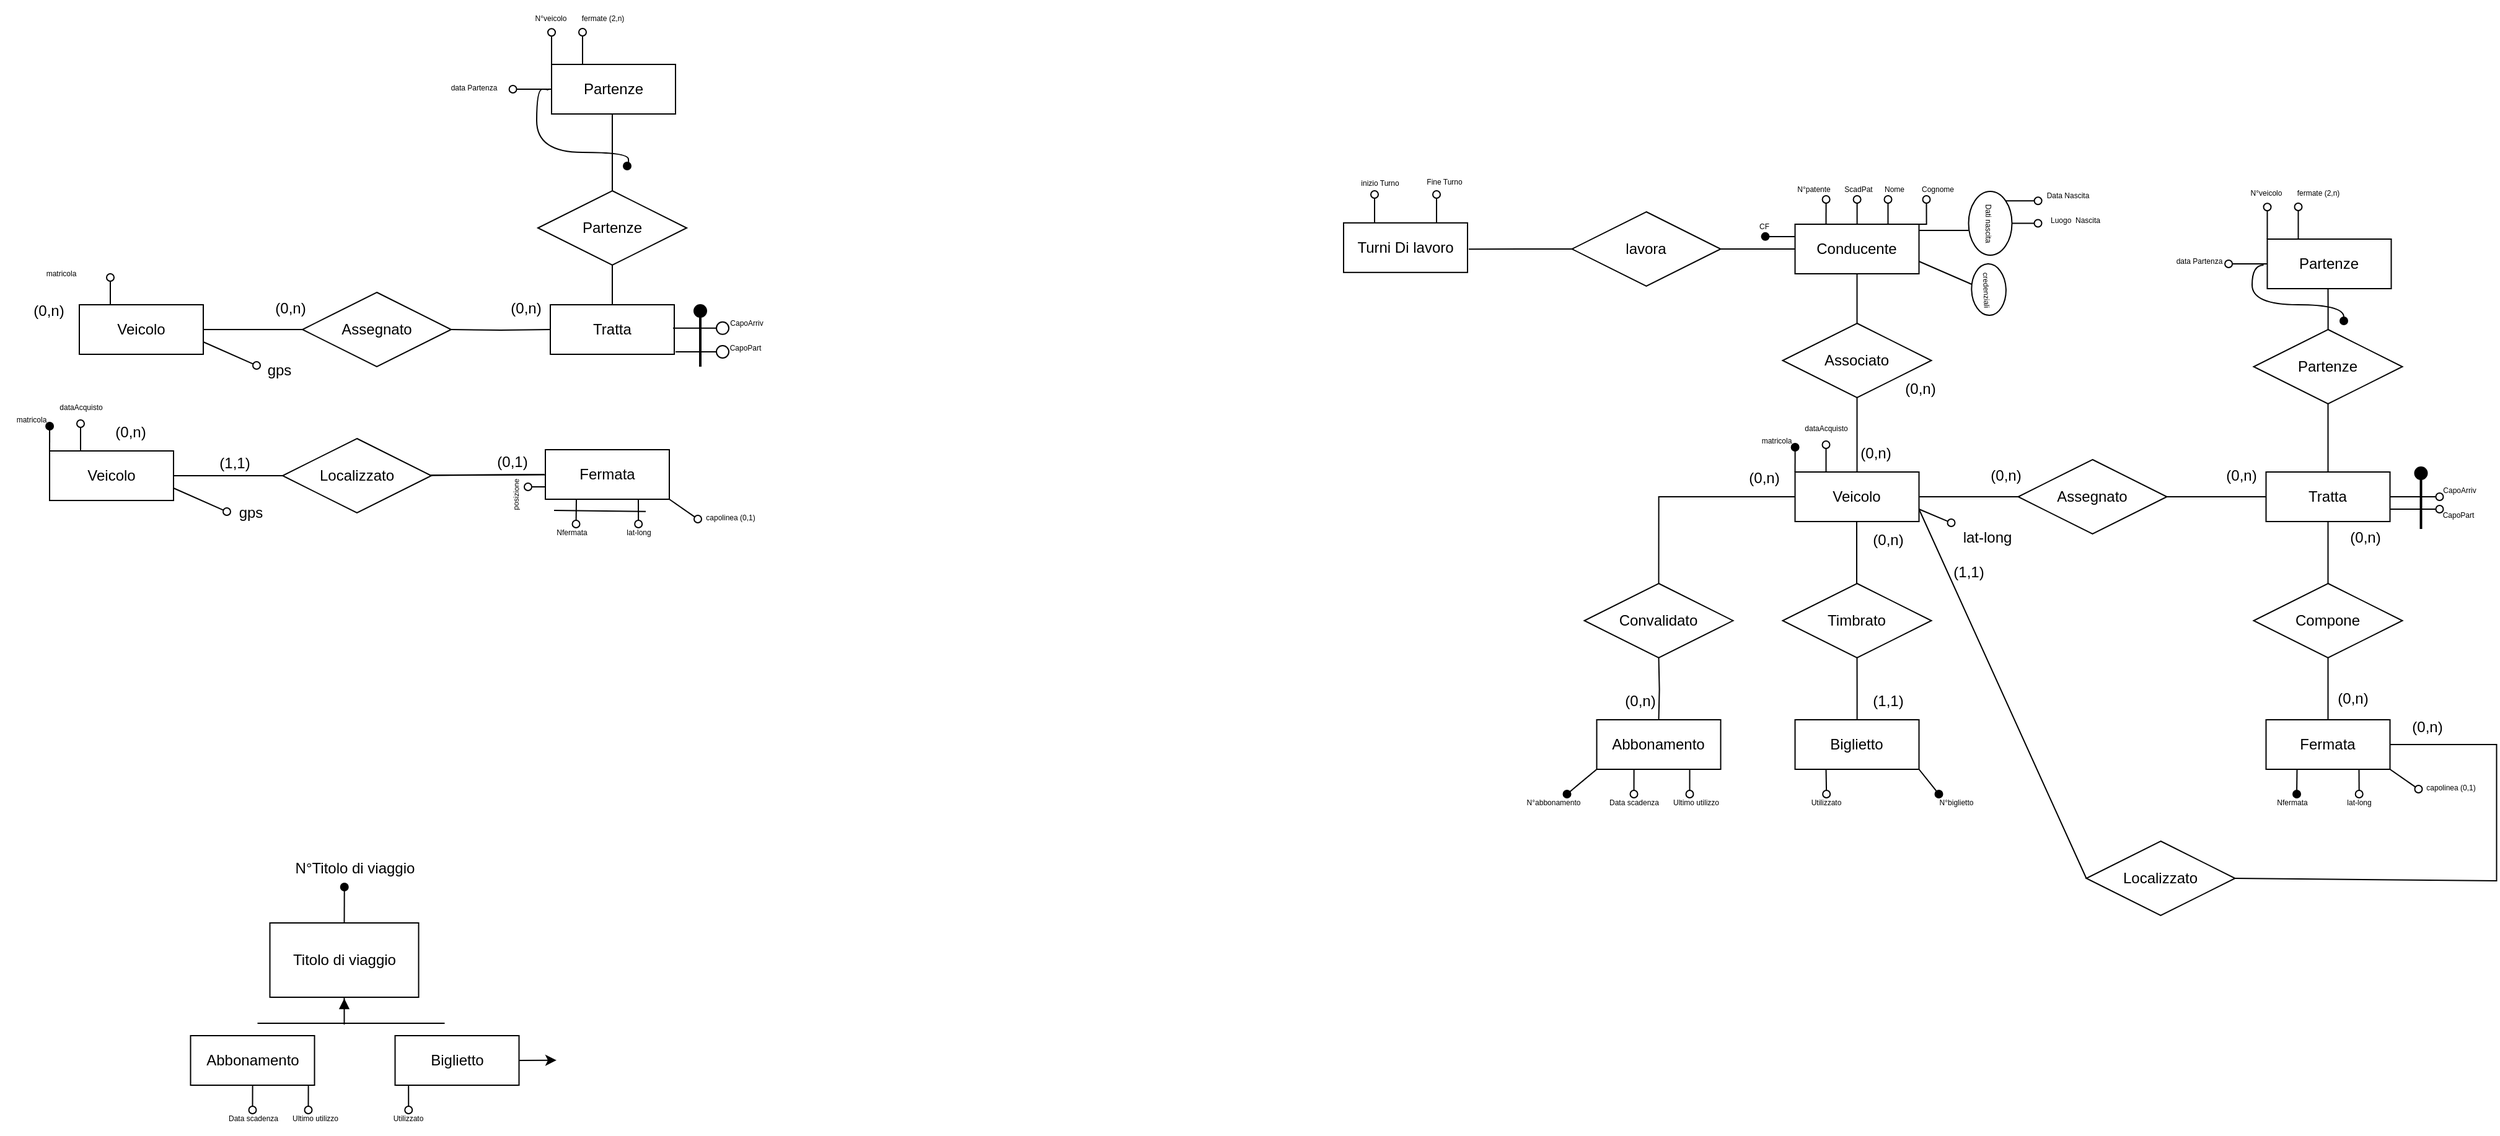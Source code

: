 <mxfile version="23.1.2" type="github">
  <diagram name="Pagina-1" id="aGntc2T3845SFbgop34Q">
    <mxGraphModel dx="2442" dy="803" grid="0" gridSize="10" guides="1" tooltips="1" connect="1" arrows="1" fold="1" page="1" pageScale="1" pageWidth="827" pageHeight="1169" math="0" shadow="0">
      <root>
        <mxCell id="0" />
        <mxCell id="1" parent="0" />
        <mxCell id="34Lx9TCVHFartUYJjo0S-50" style="rounded=0;orthogonalLoop=1;jettySize=auto;html=1;endArrow=none;endFill=0;" parent="1" source="34Lx9TCVHFartUYJjo0S-2" target="34Lx9TCVHFartUYJjo0S-46" edge="1">
          <mxGeometry relative="1" as="geometry" />
        </mxCell>
        <mxCell id="34Lx9TCVHFartUYJjo0S-68" value="" style="edgeStyle=orthogonalEdgeStyle;rounded=0;orthogonalLoop=1;jettySize=auto;html=1;endArrow=none;endFill=0;" parent="1" source="34Lx9TCVHFartUYJjo0S-2" target="34Lx9TCVHFartUYJjo0S-67" edge="1">
          <mxGeometry relative="1" as="geometry" />
        </mxCell>
        <mxCell id="34Lx9TCVHFartUYJjo0S-81" style="edgeStyle=orthogonalEdgeStyle;rounded=0;orthogonalLoop=1;jettySize=auto;html=1;entryX=0.5;entryY=0;entryDx=0;entryDy=0;endArrow=none;endFill=0;" parent="1" source="34Lx9TCVHFartUYJjo0S-2" target="34Lx9TCVHFartUYJjo0S-79" edge="1">
          <mxGeometry relative="1" as="geometry" />
        </mxCell>
        <mxCell id="34Lx9TCVHFartUYJjo0S-156" style="edgeStyle=orthogonalEdgeStyle;rounded=0;orthogonalLoop=1;jettySize=auto;html=1;exitX=0;exitY=0;exitDx=0;exitDy=0;endArrow=oval;endFill=1;" parent="1" source="34Lx9TCVHFartUYJjo0S-2" edge="1">
          <mxGeometry relative="1" as="geometry">
            <mxPoint x="635.296" y="550" as="targetPoint" />
          </mxGeometry>
        </mxCell>
        <mxCell id="9p1WmF9AapxowN7IS1fz-19" style="edgeStyle=none;rounded=0;orthogonalLoop=1;jettySize=auto;html=1;exitX=0.25;exitY=0;exitDx=0;exitDy=0;endArrow=oval;endFill=0;" parent="1" source="34Lx9TCVHFartUYJjo0S-2" target="9p1WmF9AapxowN7IS1fz-20" edge="1">
          <mxGeometry relative="1" as="geometry">
            <mxPoint x="660.25" y="550" as="targetPoint" />
          </mxGeometry>
        </mxCell>
        <mxCell id="9p1WmF9AapxowN7IS1fz-66" style="edgeStyle=none;rounded=0;orthogonalLoop=1;jettySize=auto;html=1;exitX=1;exitY=0.75;exitDx=0;exitDy=0;entryX=0;entryY=0.5;entryDx=0;entryDy=0;endArrow=none;endFill=0;" parent="1" source="34Lx9TCVHFartUYJjo0S-2" target="9p1WmF9AapxowN7IS1fz-64" edge="1">
          <mxGeometry relative="1" as="geometry" />
        </mxCell>
        <mxCell id="34Lx9TCVHFartUYJjo0S-2" value="Veicolo" style="whiteSpace=wrap;html=1;align=center;" parent="1" vertex="1">
          <mxGeometry x="635.25" y="570" width="100" height="40" as="geometry" />
        </mxCell>
        <mxCell id="34Lx9TCVHFartUYJjo0S-46" value="Assegnato" style="shape=rhombus;perimeter=rhombusPerimeter;whiteSpace=wrap;html=1;align=center;" parent="1" vertex="1">
          <mxGeometry x="815.25" y="560" width="120" height="60" as="geometry" />
        </mxCell>
        <mxCell id="34Lx9TCVHFartUYJjo0S-51" value="" style="edgeStyle=orthogonalEdgeStyle;rounded=0;orthogonalLoop=1;jettySize=auto;html=1;endArrow=none;endFill=0;" parent="1" source="34Lx9TCVHFartUYJjo0S-47" target="34Lx9TCVHFartUYJjo0S-46" edge="1">
          <mxGeometry relative="1" as="geometry" />
        </mxCell>
        <mxCell id="34Lx9TCVHFartUYJjo0S-148" style="edgeStyle=orthogonalEdgeStyle;rounded=0;orthogonalLoop=1;jettySize=auto;html=1;exitX=1;exitY=0.5;exitDx=0;exitDy=0;endArrow=oval;endFill=0;" parent="1" source="34Lx9TCVHFartUYJjo0S-47" edge="1">
          <mxGeometry relative="1" as="geometry">
            <mxPoint x="1155.25" y="590" as="targetPoint" />
            <Array as="points">
              <mxPoint x="1125.25" y="590" />
              <mxPoint x="1125.25" y="590" />
            </Array>
          </mxGeometry>
        </mxCell>
        <mxCell id="34Lx9TCVHFartUYJjo0S-149" style="edgeStyle=orthogonalEdgeStyle;rounded=0;orthogonalLoop=1;jettySize=auto;html=1;exitX=1;exitY=0.75;exitDx=0;exitDy=0;endArrow=oval;endFill=0;" parent="1" source="34Lx9TCVHFartUYJjo0S-47" edge="1">
          <mxGeometry relative="1" as="geometry">
            <mxPoint x="1155.25" y="600" as="targetPoint" />
          </mxGeometry>
        </mxCell>
        <mxCell id="Jb748aV9tI-oouLFeYLI-42" style="edgeStyle=orthogonalEdgeStyle;rounded=0;orthogonalLoop=1;jettySize=auto;html=1;endArrow=none;endFill=0;" edge="1" parent="1" source="34Lx9TCVHFartUYJjo0S-47" target="Jb748aV9tI-oouLFeYLI-32">
          <mxGeometry relative="1" as="geometry">
            <mxPoint x="1065.25" y="484.923" as="targetPoint" />
          </mxGeometry>
        </mxCell>
        <mxCell id="34Lx9TCVHFartUYJjo0S-47" value="Tratta" style="whiteSpace=wrap;html=1;align=center;" parent="1" vertex="1">
          <mxGeometry x="1015.25" y="570" width="100" height="40" as="geometry" />
        </mxCell>
        <mxCell id="34Lx9TCVHFartUYJjo0S-127" style="edgeStyle=orthogonalEdgeStyle;rounded=0;orthogonalLoop=1;jettySize=auto;html=1;exitX=0.25;exitY=1;exitDx=0;exitDy=0;endArrow=oval;endFill=0;" parent="1" source="34Lx9TCVHFartUYJjo0S-53" edge="1">
          <mxGeometry relative="1" as="geometry">
            <mxPoint x="505.25" y="830" as="targetPoint" />
            <Array as="points">
              <mxPoint x="505.25" y="810" />
            </Array>
          </mxGeometry>
        </mxCell>
        <mxCell id="34Lx9TCVHFartUYJjo0S-132" style="edgeStyle=orthogonalEdgeStyle;rounded=0;orthogonalLoop=1;jettySize=auto;html=1;exitX=0.75;exitY=1;exitDx=0;exitDy=0;endArrow=oval;endFill=0;" parent="1" source="34Lx9TCVHFartUYJjo0S-53" edge="1">
          <mxGeometry relative="1" as="geometry">
            <mxPoint x="550.25" y="830" as="targetPoint" />
          </mxGeometry>
        </mxCell>
        <mxCell id="9p1WmF9AapxowN7IS1fz-11" style="edgeStyle=none;rounded=0;orthogonalLoop=1;jettySize=auto;html=1;exitX=0;exitY=1;exitDx=0;exitDy=0;endArrow=oval;endFill=1;" parent="1" source="34Lx9TCVHFartUYJjo0S-53" edge="1">
          <mxGeometry relative="1" as="geometry">
            <mxPoint x="451.25" y="830" as="targetPoint" />
          </mxGeometry>
        </mxCell>
        <mxCell id="34Lx9TCVHFartUYJjo0S-53" value="Abbonamento" style="whiteSpace=wrap;html=1;align=center;" parent="1" vertex="1">
          <mxGeometry x="475.25" y="770" width="100" height="40" as="geometry" />
        </mxCell>
        <mxCell id="34Lx9TCVHFartUYJjo0S-60" style="edgeStyle=orthogonalEdgeStyle;rounded=0;orthogonalLoop=1;jettySize=auto;html=1;entryX=0.5;entryY=0;entryDx=0;entryDy=0;endArrow=none;endFill=0;" parent="1" target="34Lx9TCVHFartUYJjo0S-53" edge="1">
          <mxGeometry relative="1" as="geometry">
            <mxPoint x="525.25" y="720.0" as="sourcePoint" />
          </mxGeometry>
        </mxCell>
        <mxCell id="34Lx9TCVHFartUYJjo0S-66" value="" style="edgeStyle=orthogonalEdgeStyle;rounded=0;orthogonalLoop=1;jettySize=auto;html=1;endArrow=none;endFill=0;" parent="1" edge="1">
          <mxGeometry relative="1" as="geometry">
            <mxPoint x="685.0" y="660.0" as="sourcePoint" />
            <mxPoint x="685" y="610" as="targetPoint" />
          </mxGeometry>
        </mxCell>
        <mxCell id="34Lx9TCVHFartUYJjo0S-64" value="" style="edgeStyle=orthogonalEdgeStyle;rounded=0;orthogonalLoop=1;jettySize=auto;html=1;endArrow=none;endFill=0;" parent="1" source="34Lx9TCVHFartUYJjo0S-61" edge="1">
          <mxGeometry relative="1" as="geometry">
            <mxPoint x="685.25" y="720.0" as="targetPoint" />
          </mxGeometry>
        </mxCell>
        <mxCell id="34Lx9TCVHFartUYJjo0S-134" style="edgeStyle=orthogonalEdgeStyle;rounded=0;orthogonalLoop=1;jettySize=auto;html=1;exitX=0.25;exitY=1;exitDx=0;exitDy=0;endArrow=oval;endFill=0;" parent="1" source="34Lx9TCVHFartUYJjo0S-61" edge="1">
          <mxGeometry relative="1" as="geometry">
            <mxPoint x="660.583" y="830" as="targetPoint" />
          </mxGeometry>
        </mxCell>
        <mxCell id="9p1WmF9AapxowN7IS1fz-14" style="edgeStyle=none;rounded=0;orthogonalLoop=1;jettySize=auto;html=1;exitX=1;exitY=1;exitDx=0;exitDy=0;endArrow=oval;endFill=1;" parent="1" source="34Lx9TCVHFartUYJjo0S-61" edge="1">
          <mxGeometry relative="1" as="geometry">
            <mxPoint x="751.25" y="830" as="targetPoint" />
          </mxGeometry>
        </mxCell>
        <mxCell id="34Lx9TCVHFartUYJjo0S-61" value="Biglietto" style="whiteSpace=wrap;html=1;align=center;" parent="1" vertex="1">
          <mxGeometry x="635.25" y="770" width="100" height="40" as="geometry" />
        </mxCell>
        <mxCell id="34Lx9TCVHFartUYJjo0S-171" style="edgeStyle=orthogonalEdgeStyle;rounded=0;orthogonalLoop=1;jettySize=auto;html=1;exitX=0;exitY=0.25;exitDx=0;exitDy=0;endArrow=oval;endFill=1;" parent="1" source="34Lx9TCVHFartUYJjo0S-63" edge="1">
          <mxGeometry relative="1" as="geometry">
            <mxPoint x="611.25" y="379.935" as="targetPoint" />
            <Array as="points">
              <mxPoint x="614.25" y="380" />
              <mxPoint x="614.25" y="380" />
            </Array>
          </mxGeometry>
        </mxCell>
        <mxCell id="34Lx9TCVHFartUYJjo0S-173" style="edgeStyle=orthogonalEdgeStyle;rounded=0;orthogonalLoop=1;jettySize=auto;html=1;exitX=0.25;exitY=0;exitDx=0;exitDy=0;endArrow=oval;endFill=0;" parent="1" source="34Lx9TCVHFartUYJjo0S-63" edge="1">
          <mxGeometry relative="1" as="geometry">
            <mxPoint x="660.293" y="350" as="targetPoint" />
          </mxGeometry>
        </mxCell>
        <mxCell id="34Lx9TCVHFartUYJjo0S-182" style="edgeStyle=orthogonalEdgeStyle;rounded=0;orthogonalLoop=1;jettySize=auto;html=1;endArrow=oval;endFill=0;" parent="1" source="34Lx9TCVHFartUYJjo0S-63" edge="1">
          <mxGeometry relative="1" as="geometry">
            <mxPoint x="685.25" y="350" as="targetPoint" />
          </mxGeometry>
        </mxCell>
        <mxCell id="34Lx9TCVHFartUYJjo0S-191" style="edgeStyle=orthogonalEdgeStyle;rounded=0;orthogonalLoop=1;jettySize=auto;html=1;exitX=1;exitY=0;exitDx=0;exitDy=0;endArrow=oval;endFill=0;" parent="1" source="34Lx9TCVHFartUYJjo0S-63" edge="1">
          <mxGeometry relative="1" as="geometry">
            <mxPoint x="741.25" y="350" as="targetPoint" />
          </mxGeometry>
        </mxCell>
        <mxCell id="9p1WmF9AapxowN7IS1fz-17" style="edgeStyle=none;rounded=0;orthogonalLoop=1;jettySize=auto;html=1;exitX=1;exitY=0.75;exitDx=0;exitDy=0;endArrow=none;endFill=0;" parent="1" source="34Lx9TCVHFartUYJjo0S-63" edge="1">
          <mxGeometry relative="1" as="geometry">
            <mxPoint x="781.25" y="420" as="targetPoint" />
          </mxGeometry>
        </mxCell>
        <mxCell id="Jb748aV9tI-oouLFeYLI-43" style="edgeStyle=orthogonalEdgeStyle;rounded=0;orthogonalLoop=1;jettySize=auto;html=1;exitX=0;exitY=0.5;exitDx=0;exitDy=0;endArrow=none;endFill=0;" edge="1" parent="1" source="34Lx9TCVHFartUYJjo0S-63">
          <mxGeometry relative="1" as="geometry">
            <mxPoint x="574.25" y="390" as="targetPoint" />
          </mxGeometry>
        </mxCell>
        <mxCell id="34Lx9TCVHFartUYJjo0S-63" value="Conducente" style="whiteSpace=wrap;html=1;align=center;" parent="1" vertex="1">
          <mxGeometry x="635.25" y="370" width="100" height="40" as="geometry" />
        </mxCell>
        <mxCell id="34Lx9TCVHFartUYJjo0S-69" value="" style="edgeStyle=orthogonalEdgeStyle;rounded=0;orthogonalLoop=1;jettySize=auto;html=1;endArrow=none;endFill=0;" parent="1" source="34Lx9TCVHFartUYJjo0S-67" target="34Lx9TCVHFartUYJjo0S-63" edge="1">
          <mxGeometry relative="1" as="geometry" />
        </mxCell>
        <mxCell id="34Lx9TCVHFartUYJjo0S-67" value="Associato" style="shape=rhombus;perimeter=rhombusPerimeter;whiteSpace=wrap;html=1;align=center;" parent="1" vertex="1">
          <mxGeometry x="625.25" y="450" width="120" height="60" as="geometry" />
        </mxCell>
        <mxCell id="34Lx9TCVHFartUYJjo0S-72" value="" style="edgeStyle=orthogonalEdgeStyle;rounded=0;orthogonalLoop=1;jettySize=auto;html=1;endArrow=none;endFill=0;" parent="1" source="34Lx9TCVHFartUYJjo0S-71" target="34Lx9TCVHFartUYJjo0S-47" edge="1">
          <mxGeometry relative="1" as="geometry" />
        </mxCell>
        <mxCell id="34Lx9TCVHFartUYJjo0S-71" value="Compone" style="shape=rhombus;perimeter=rhombusPerimeter;whiteSpace=wrap;html=1;align=center;" parent="1" vertex="1">
          <mxGeometry x="1005.25" y="660" width="120" height="60" as="geometry" />
        </mxCell>
        <mxCell id="34Lx9TCVHFartUYJjo0S-75" value="" style="edgeStyle=orthogonalEdgeStyle;rounded=0;orthogonalLoop=1;jettySize=auto;html=1;endArrow=none;endFill=0;" parent="1" source="34Lx9TCVHFartUYJjo0S-74" target="34Lx9TCVHFartUYJjo0S-71" edge="1">
          <mxGeometry relative="1" as="geometry" />
        </mxCell>
        <mxCell id="34Lx9TCVHFartUYJjo0S-136" style="edgeStyle=orthogonalEdgeStyle;rounded=0;orthogonalLoop=1;jettySize=auto;html=1;exitX=0.25;exitY=1;exitDx=0;exitDy=0;endArrow=oval;endFill=1;" parent="1" source="34Lx9TCVHFartUYJjo0S-74" edge="1">
          <mxGeometry relative="1" as="geometry">
            <mxPoint x="1040.012" y="830" as="targetPoint" />
          </mxGeometry>
        </mxCell>
        <mxCell id="34Lx9TCVHFartUYJjo0S-166" style="edgeStyle=orthogonalEdgeStyle;rounded=0;orthogonalLoop=1;jettySize=auto;html=1;exitX=0.75;exitY=1;exitDx=0;exitDy=0;endArrow=oval;endFill=0;" parent="1" source="34Lx9TCVHFartUYJjo0S-74" edge="1">
          <mxGeometry relative="1" as="geometry">
            <mxPoint x="1090.348" y="830" as="targetPoint" />
          </mxGeometry>
        </mxCell>
        <mxCell id="9p1WmF9AapxowN7IS1fz-51" style="edgeStyle=none;rounded=0;orthogonalLoop=1;jettySize=auto;html=1;exitX=1;exitY=1;exitDx=0;exitDy=0;endArrow=oval;endFill=0;" parent="1" source="34Lx9TCVHFartUYJjo0S-74" edge="1">
          <mxGeometry relative="1" as="geometry">
            <mxPoint x="1138.25" y="826" as="targetPoint" />
          </mxGeometry>
        </mxCell>
        <mxCell id="34Lx9TCVHFartUYJjo0S-74" value="Fermata" style="whiteSpace=wrap;html=1;align=center;" parent="1" vertex="1">
          <mxGeometry x="1015.25" y="770" width="100" height="40" as="geometry" />
        </mxCell>
        <mxCell id="34Lx9TCVHFartUYJjo0S-78" value="Timbrato" style="shape=rhombus;perimeter=rhombusPerimeter;whiteSpace=wrap;html=1;align=center;" parent="1" vertex="1">
          <mxGeometry x="625.25" y="660" width="120" height="60" as="geometry" />
        </mxCell>
        <mxCell id="34Lx9TCVHFartUYJjo0S-79" value="Convalidato" style="shape=rhombus;perimeter=rhombusPerimeter;whiteSpace=wrap;html=1;align=center;" parent="1" vertex="1">
          <mxGeometry x="465.25" y="660" width="120" height="60" as="geometry" />
        </mxCell>
        <mxCell id="34Lx9TCVHFartUYJjo0S-86" value="(0,n)" style="text;html=1;align=center;verticalAlign=middle;resizable=0;points=[];autosize=1;strokeColor=none;fillColor=none;" parent="1" vertex="1">
          <mxGeometry x="711.25" y="488" width="50" height="30" as="geometry" />
        </mxCell>
        <mxCell id="34Lx9TCVHFartUYJjo0S-87" value="(0,n)" style="text;html=1;align=center;verticalAlign=middle;resizable=0;points=[];autosize=1;strokeColor=none;fillColor=none;" parent="1" vertex="1">
          <mxGeometry x="675.25" y="540" width="50" height="30" as="geometry" />
        </mxCell>
        <mxCell id="34Lx9TCVHFartUYJjo0S-89" value="(0,n)" style="text;html=1;align=center;verticalAlign=middle;resizable=0;points=[];autosize=1;strokeColor=none;fillColor=none;" parent="1" vertex="1">
          <mxGeometry x="485.25" y="740" width="50" height="30" as="geometry" />
        </mxCell>
        <mxCell id="34Lx9TCVHFartUYJjo0S-90" value="(0,n)" style="text;html=1;align=center;verticalAlign=middle;resizable=0;points=[];autosize=1;strokeColor=none;fillColor=none;" parent="1" vertex="1">
          <mxGeometry x="585.25" y="560" width="50" height="30" as="geometry" />
        </mxCell>
        <mxCell id="34Lx9TCVHFartUYJjo0S-91" value="(0,n)" style="text;html=1;align=center;verticalAlign=middle;resizable=0;points=[];autosize=1;strokeColor=none;fillColor=none;" parent="1" vertex="1">
          <mxGeometry x="685.25" y="610" width="50" height="30" as="geometry" />
        </mxCell>
        <mxCell id="34Lx9TCVHFartUYJjo0S-92" value="(1,1)" style="text;html=1;align=center;verticalAlign=middle;resizable=0;points=[];autosize=1;strokeColor=none;fillColor=none;" parent="1" vertex="1">
          <mxGeometry x="685.25" y="740" width="50" height="30" as="geometry" />
        </mxCell>
        <mxCell id="34Lx9TCVHFartUYJjo0S-93" value="(0,n)" style="text;html=1;align=center;verticalAlign=middle;resizable=0;points=[];autosize=1;strokeColor=none;fillColor=none;" parent="1" vertex="1">
          <mxGeometry x="780.25" y="558" width="50" height="30" as="geometry" />
        </mxCell>
        <mxCell id="34Lx9TCVHFartUYJjo0S-94" value="(0,n)" style="text;html=1;align=center;verticalAlign=middle;resizable=0;points=[];autosize=1;strokeColor=none;fillColor=none;" parent="1" vertex="1">
          <mxGeometry x="970.25" y="558" width="50" height="30" as="geometry" />
        </mxCell>
        <mxCell id="34Lx9TCVHFartUYJjo0S-95" value="(0,n)" style="text;html=1;align=center;verticalAlign=middle;resizable=0;points=[];autosize=1;strokeColor=none;fillColor=none;" parent="1" vertex="1">
          <mxGeometry x="1070.25" y="608" width="50" height="30" as="geometry" />
        </mxCell>
        <mxCell id="34Lx9TCVHFartUYJjo0S-96" value="(0,n)" style="text;html=1;align=center;verticalAlign=middle;resizable=0;points=[];autosize=1;strokeColor=none;fillColor=none;" parent="1" vertex="1">
          <mxGeometry x="1060.25" y="738" width="50" height="30" as="geometry" />
        </mxCell>
        <mxCell id="34Lx9TCVHFartUYJjo0S-116" value="" style="line;strokeWidth=1;rotatable=0;dashed=0;labelPosition=right;align=left;verticalAlign=middle;spacingTop=0;spacingLeft=6;points=[];portConstraint=eastwest;" parent="1" vertex="1">
          <mxGeometry x="735.25" y="370" width="40" height="10" as="geometry" />
        </mxCell>
        <mxCell id="34Lx9TCVHFartUYJjo0S-194" style="edgeStyle=orthogonalEdgeStyle;rounded=0;orthogonalLoop=1;jettySize=auto;html=1;exitX=0;exitY=0;exitDx=0;exitDy=0;endArrow=oval;endFill=0;" parent="1" source="34Lx9TCVHFartUYJjo0S-122" edge="1">
          <mxGeometry relative="1" as="geometry">
            <mxPoint x="831.25" y="351" as="targetPoint" />
          </mxGeometry>
        </mxCell>
        <mxCell id="34Lx9TCVHFartUYJjo0S-195" style="edgeStyle=orthogonalEdgeStyle;rounded=0;orthogonalLoop=1;jettySize=auto;html=1;exitX=0.5;exitY=0;exitDx=0;exitDy=0;endArrow=oval;endFill=0;" parent="1" source="34Lx9TCVHFartUYJjo0S-122" edge="1">
          <mxGeometry relative="1" as="geometry">
            <mxPoint x="831.25" y="369.286" as="targetPoint" />
          </mxGeometry>
        </mxCell>
        <mxCell id="34Lx9TCVHFartUYJjo0S-122" value="&lt;span style=&quot;font-size: 6px;&quot;&gt;Dati nascita&lt;/span&gt;" style="ellipse;whiteSpace=wrap;html=1;rotation=90;" parent="1" vertex="1">
          <mxGeometry x="767" y="351.75" width="51.5" height="35" as="geometry" />
        </mxCell>
        <mxCell id="34Lx9TCVHFartUYJjo0S-131" value="&lt;font style=&quot;font-size: 6px;&quot;&gt;Data scadenza&lt;/font&gt;" style="text;html=1;align=center;verticalAlign=middle;resizable=0;points=[];autosize=1;strokeColor=none;fillColor=none;" parent="1" vertex="1">
          <mxGeometry x="475.25" y="820" width="60" height="30" as="geometry" />
        </mxCell>
        <mxCell id="34Lx9TCVHFartUYJjo0S-133" value="&lt;font style=&quot;font-size: 6px;&quot;&gt;Ultimo utilizzo&lt;/font&gt;" style="text;html=1;align=center;verticalAlign=middle;resizable=0;points=[];autosize=1;strokeColor=none;fillColor=none;" parent="1" vertex="1">
          <mxGeometry x="525.25" y="820" width="60" height="30" as="geometry" />
        </mxCell>
        <mxCell id="34Lx9TCVHFartUYJjo0S-135" value="&lt;span style=&quot;font-size: 6px;&quot;&gt;Utilizzato&lt;/span&gt;" style="text;html=1;align=center;verticalAlign=middle;resizable=0;points=[];autosize=1;strokeColor=none;fillColor=none;" parent="1" vertex="1">
          <mxGeometry x="635.25" y="820" width="50" height="30" as="geometry" />
        </mxCell>
        <mxCell id="34Lx9TCVHFartUYJjo0S-140" value="&lt;font style=&quot;font-size: 6px;&quot;&gt;Nfermata&lt;/font&gt;" style="text;html=1;align=center;verticalAlign=middle;resizable=0;points=[];autosize=1;strokeColor=none;fillColor=none;" parent="1" vertex="1">
          <mxGeometry x="1014.25" y="822" width="43" height="26" as="geometry" />
        </mxCell>
        <mxCell id="34Lx9TCVHFartUYJjo0S-150" value="&lt;font style=&quot;font-size: 6px;&quot;&gt;CapoArriv&lt;/font&gt;" style="text;html=1;align=center;verticalAlign=middle;resizable=0;points=[];autosize=1;strokeColor=none;fillColor=none;" parent="1" vertex="1">
          <mxGeometry x="1148.25" y="570" width="45" height="26" as="geometry" />
        </mxCell>
        <mxCell id="34Lx9TCVHFartUYJjo0S-152" value="&lt;font style=&quot;font-size: 6px;&quot;&gt;CapoPart&lt;/font&gt;" style="text;html=1;align=center;verticalAlign=middle;resizable=0;points=[];autosize=1;strokeColor=none;fillColor=none;" parent="1" vertex="1">
          <mxGeometry x="1148.25" y="590" width="43" height="26" as="geometry" />
        </mxCell>
        <mxCell id="34Lx9TCVHFartUYJjo0S-159" value="&lt;font style=&quot;font-size: 6px;&quot;&gt;matricola&lt;/font&gt;" style="text;html=1;align=center;verticalAlign=middle;resizable=0;points=[];autosize=1;strokeColor=none;fillColor=none;" parent="1" vertex="1">
          <mxGeometry x="595.25" y="528" width="50" height="30" as="geometry" />
        </mxCell>
        <mxCell id="34Lx9TCVHFartUYJjo0S-167" value="&lt;font style=&quot;font-size: 6px;&quot;&gt;lat-long&lt;/font&gt;" style="text;html=1;align=center;verticalAlign=middle;resizable=0;points=[];autosize=1;strokeColor=none;fillColor=none;" parent="1" vertex="1">
          <mxGeometry x="1070.25" y="820" width="40" height="30" as="geometry" />
        </mxCell>
        <mxCell id="34Lx9TCVHFartUYJjo0S-172" value="&lt;font style=&quot;font-size: 6px;&quot;&gt;CF&lt;/font&gt;" style="text;html=1;align=center;verticalAlign=middle;resizable=0;points=[];autosize=1;strokeColor=none;fillColor=none;" parent="1" vertex="1">
          <mxGeometry x="595.25" y="355" width="30" height="30" as="geometry" />
        </mxCell>
        <mxCell id="34Lx9TCVHFartUYJjo0S-174" value="&lt;font style=&quot;font-size: 6px;&quot;&gt;N°patente&lt;/font&gt;" style="text;html=1;align=center;verticalAlign=middle;resizable=0;points=[];autosize=1;strokeColor=none;fillColor=none;" parent="1" vertex="1">
          <mxGeometry x="625.25" y="325" width="50" height="30" as="geometry" />
        </mxCell>
        <mxCell id="34Lx9TCVHFartUYJjo0S-184" value="&lt;font style=&quot;font-size: 6px;&quot;&gt;ScadPat&lt;/font&gt;" style="text;html=1;align=center;verticalAlign=middle;resizable=0;points=[];autosize=1;strokeColor=none;fillColor=none;" parent="1" vertex="1">
          <mxGeometry x="661.25" y="325" width="50" height="30" as="geometry" />
        </mxCell>
        <mxCell id="34Lx9TCVHFartUYJjo0S-190" value="" style="edgeStyle=orthogonalEdgeStyle;rounded=0;orthogonalLoop=1;jettySize=auto;html=1;exitX=0.75;exitY=0;exitDx=0;exitDy=0;endArrow=oval;endFill=0;" parent="1" source="34Lx9TCVHFartUYJjo0S-63" edge="1">
          <mxGeometry relative="1" as="geometry">
            <mxPoint x="710.25" y="350" as="targetPoint" />
            <mxPoint x="710.25" y="370" as="sourcePoint" />
          </mxGeometry>
        </mxCell>
        <mxCell id="34Lx9TCVHFartUYJjo0S-188" value="&lt;font style=&quot;font-size: 6px;&quot;&gt;Nome&lt;/font&gt;" style="text;html=1;align=center;verticalAlign=middle;resizable=0;points=[];autosize=1;strokeColor=none;fillColor=none;" parent="1" vertex="1">
          <mxGeometry x="695.25" y="325" width="40" height="30" as="geometry" />
        </mxCell>
        <mxCell id="34Lx9TCVHFartUYJjo0S-192" value="&lt;font style=&quot;font-size: 6px;&quot;&gt;Cognome&lt;/font&gt;" style="text;html=1;align=center;verticalAlign=middle;resizable=0;points=[];autosize=1;strokeColor=none;fillColor=none;" parent="1" vertex="1">
          <mxGeometry x="725.25" y="325" width="50" height="30" as="geometry" />
        </mxCell>
        <mxCell id="34Lx9TCVHFartUYJjo0S-198" value="&lt;font style=&quot;font-size: 6px;&quot;&gt;Luogo&amp;nbsp; Nascita&lt;/font&gt;" style="text;html=1;align=center;verticalAlign=middle;resizable=0;points=[];autosize=1;strokeColor=none;fillColor=none;" parent="1" vertex="1">
          <mxGeometry x="831.25" y="350" width="60" height="30" as="geometry" />
        </mxCell>
        <mxCell id="34Lx9TCVHFartUYJjo0S-199" value="&lt;font style=&quot;font-size: 6px;&quot;&gt;Data Nascita&lt;/font&gt;" style="text;html=1;align=center;verticalAlign=middle;resizable=0;points=[];autosize=1;strokeColor=none;fillColor=none;" parent="1" vertex="1">
          <mxGeometry x="825.25" y="330" width="60" height="30" as="geometry" />
        </mxCell>
        <mxCell id="9p1WmF9AapxowN7IS1fz-13" value="&lt;font style=&quot;font-size: 6px;&quot;&gt;N°abbonamento&lt;/font&gt;" style="text;html=1;align=center;verticalAlign=middle;resizable=0;points=[];autosize=1;strokeColor=none;fillColor=none;" parent="1" vertex="1">
          <mxGeometry x="405.25" y="820" width="70" height="30" as="geometry" />
        </mxCell>
        <mxCell id="9p1WmF9AapxowN7IS1fz-16" value="&lt;font style=&quot;font-size: 6px;&quot;&gt;N°biglietto&lt;/font&gt;" style="text;html=1;align=center;verticalAlign=middle;resizable=0;points=[];autosize=1;strokeColor=none;fillColor=none;" parent="1" vertex="1">
          <mxGeometry x="740.25" y="820" width="50" height="30" as="geometry" />
        </mxCell>
        <mxCell id="9p1WmF9AapxowN7IS1fz-18" value="&lt;font style=&quot;font-size: 6px;&quot;&gt;credenziali&lt;/font&gt;" style="ellipse;whiteSpace=wrap;html=1;rotation=88;" parent="1" vertex="1">
          <mxGeometry x="770.8" y="408.91" width="41.5" height="27.75" as="geometry" />
        </mxCell>
        <mxCell id="9p1WmF9AapxowN7IS1fz-20" value="&lt;font style=&quot;font-size: 6px;&quot;&gt;dataAcquisto&lt;/font&gt;" style="text;html=1;align=center;verticalAlign=middle;resizable=0;points=[];autosize=1;strokeColor=none;fillColor=none;" parent="1" vertex="1">
          <mxGeometry x="630.25" y="518" width="60" height="30" as="geometry" />
        </mxCell>
        <mxCell id="9p1WmF9AapxowN7IS1fz-25" style="edgeStyle=none;rounded=0;orthogonalLoop=1;jettySize=auto;html=1;exitX=0.5;exitY=1;exitDx=0;exitDy=0;endArrow=block;endFill=1;shadow=0;" parent="1" edge="1">
          <mxGeometry relative="1" as="geometry">
            <mxPoint x="-535.25" y="995" as="targetPoint" />
            <mxPoint x="-535.27" y="994" as="sourcePoint" />
            <Array as="points">
              <mxPoint x="-535.25" y="1016" />
            </Array>
          </mxGeometry>
        </mxCell>
        <mxCell id="9p1WmF9AapxowN7IS1fz-44" style="edgeStyle=none;rounded=0;orthogonalLoop=1;jettySize=auto;html=1;exitX=0.5;exitY=0;exitDx=0;exitDy=0;endArrow=oval;endFill=1;" parent="1" source="9p1WmF9AapxowN7IS1fz-23" edge="1">
          <mxGeometry relative="1" as="geometry">
            <mxPoint x="-535.142" y="905" as="targetPoint" />
          </mxGeometry>
        </mxCell>
        <mxCell id="9p1WmF9AapxowN7IS1fz-23" value="Titolo di viaggio" style="rounded=0;whiteSpace=wrap;html=1;" parent="1" vertex="1">
          <mxGeometry x="-595.25" y="934" width="120" height="60" as="geometry" />
        </mxCell>
        <mxCell id="9p1WmF9AapxowN7IS1fz-32" style="edgeStyle=orthogonalEdgeStyle;rounded=0;orthogonalLoop=1;jettySize=auto;html=1;exitX=0.25;exitY=1;exitDx=0;exitDy=0;endArrow=oval;endFill=0;" parent="1" source="9p1WmF9AapxowN7IS1fz-35" edge="1">
          <mxGeometry relative="1" as="geometry">
            <mxPoint x="-609.25" y="1085" as="targetPoint" />
            <Array as="points">
              <mxPoint x="-609.25" y="1065" />
            </Array>
          </mxGeometry>
        </mxCell>
        <mxCell id="9p1WmF9AapxowN7IS1fz-33" style="edgeStyle=orthogonalEdgeStyle;rounded=0;orthogonalLoop=1;jettySize=auto;html=1;exitX=0.75;exitY=1;exitDx=0;exitDy=0;endArrow=oval;endFill=0;" parent="1" source="9p1WmF9AapxowN7IS1fz-35" edge="1">
          <mxGeometry relative="1" as="geometry">
            <mxPoint x="-564.25" y="1085" as="targetPoint" />
          </mxGeometry>
        </mxCell>
        <mxCell id="9p1WmF9AapxowN7IS1fz-35" value="Abbonamento" style="whiteSpace=wrap;html=1;align=center;" parent="1" vertex="1">
          <mxGeometry x="-659.25" y="1025" width="100" height="40" as="geometry" />
        </mxCell>
        <mxCell id="9p1WmF9AapxowN7IS1fz-36" value="&lt;font style=&quot;font-size: 6px;&quot;&gt;Data scadenza&lt;/font&gt;" style="text;html=1;align=center;verticalAlign=middle;resizable=0;points=[];autosize=1;strokeColor=none;fillColor=none;" parent="1" vertex="1">
          <mxGeometry x="-639.25" y="1075" width="60" height="30" as="geometry" />
        </mxCell>
        <mxCell id="9p1WmF9AapxowN7IS1fz-37" value="&lt;font style=&quot;font-size: 6px;&quot;&gt;Ultimo utilizzo&lt;/font&gt;" style="text;html=1;align=center;verticalAlign=middle;resizable=0;points=[];autosize=1;strokeColor=none;fillColor=none;" parent="1" vertex="1">
          <mxGeometry x="-589.25" y="1075" width="60" height="30" as="geometry" />
        </mxCell>
        <mxCell id="9p1WmF9AapxowN7IS1fz-39" style="edgeStyle=orthogonalEdgeStyle;rounded=0;orthogonalLoop=1;jettySize=auto;html=1;exitX=0.25;exitY=1;exitDx=0;exitDy=0;endArrow=oval;endFill=0;" parent="1" source="9p1WmF9AapxowN7IS1fz-41" edge="1">
          <mxGeometry relative="1" as="geometry">
            <mxPoint x="-483.367" y="1085" as="targetPoint" />
          </mxGeometry>
        </mxCell>
        <mxCell id="9p1WmF9AapxowN7IS1fz-48" style="edgeStyle=none;rounded=0;orthogonalLoop=1;jettySize=auto;html=1;exitX=1;exitY=0.5;exitDx=0;exitDy=0;" parent="1" source="9p1WmF9AapxowN7IS1fz-41" edge="1">
          <mxGeometry relative="1" as="geometry">
            <mxPoint x="-364.005" y="1044.857" as="targetPoint" />
          </mxGeometry>
        </mxCell>
        <mxCell id="9p1WmF9AapxowN7IS1fz-41" value="Biglietto" style="whiteSpace=wrap;html=1;align=center;" parent="1" vertex="1">
          <mxGeometry x="-494.25" y="1025" width="100" height="40" as="geometry" />
        </mxCell>
        <mxCell id="9p1WmF9AapxowN7IS1fz-42" value="&lt;span style=&quot;font-size: 6px;&quot;&gt;Utilizzato&lt;/span&gt;" style="text;html=1;align=center;verticalAlign=middle;resizable=0;points=[];autosize=1;strokeColor=none;fillColor=none;" parent="1" vertex="1">
          <mxGeometry x="-508.7" y="1075" width="50" height="30" as="geometry" />
        </mxCell>
        <mxCell id="9p1WmF9AapxowN7IS1fz-45" value="N°Titolo di viaggio" style="text;html=1;align=center;verticalAlign=middle;resizable=0;points=[];autosize=1;strokeColor=none;fillColor=none;" parent="1" vertex="1">
          <mxGeometry x="-587.2" y="875" width="120" height="30" as="geometry" />
        </mxCell>
        <mxCell id="9p1WmF9AapxowN7IS1fz-46" value="" style="line;strokeWidth=1;fillColor=none;align=left;verticalAlign=middle;spacingTop=-1;spacingLeft=3;spacingRight=3;rotatable=0;labelPosition=right;points=[];portConstraint=eastwest;strokeColor=inherit;" parent="1" vertex="1">
          <mxGeometry x="-605.25" y="1011" width="151" height="8" as="geometry" />
        </mxCell>
        <mxCell id="9p1WmF9AapxowN7IS1fz-56" value="&lt;font style=&quot;font-size: 6px;&quot;&gt;capolinea (0,1)&lt;/font&gt;" style="text;html=1;align=center;verticalAlign=middle;resizable=0;points=[];autosize=1;strokeColor=none;fillColor=none;" parent="1" vertex="1">
          <mxGeometry x="1135.25" y="810" width="58" height="26" as="geometry" />
        </mxCell>
        <mxCell id="9p1WmF9AapxowN7IS1fz-67" style="edgeStyle=none;rounded=0;orthogonalLoop=1;jettySize=auto;html=1;exitX=1;exitY=0.5;exitDx=0;exitDy=0;entryX=1;entryY=0.5;entryDx=0;entryDy=0;strokeColor=default;endArrow=none;endFill=0;" parent="1" source="9p1WmF9AapxowN7IS1fz-64" target="34Lx9TCVHFartUYJjo0S-74" edge="1">
          <mxGeometry relative="1" as="geometry">
            <Array as="points">
              <mxPoint x="1201.25" y="900" />
              <mxPoint x="1201.25" y="790" />
            </Array>
          </mxGeometry>
        </mxCell>
        <mxCell id="9p1WmF9AapxowN7IS1fz-64" value="Localizzato" style="shape=rhombus;perimeter=rhombusPerimeter;whiteSpace=wrap;html=1;align=center;" parent="1" vertex="1">
          <mxGeometry x="870.25" y="868" width="120" height="60" as="geometry" />
        </mxCell>
        <mxCell id="9p1WmF9AapxowN7IS1fz-69" value="(0,n)" style="text;html=1;align=center;verticalAlign=middle;resizable=0;points=[];autosize=1;strokeColor=none;fillColor=none;" parent="1" vertex="1">
          <mxGeometry x="1123.25" y="763" width="43" height="26" as="geometry" />
        </mxCell>
        <mxCell id="9p1WmF9AapxowN7IS1fz-72" value="(1,1)" style="text;html=1;align=center;verticalAlign=middle;resizable=0;points=[];autosize=1;strokeColor=none;fillColor=none;" parent="1" vertex="1">
          <mxGeometry x="753.25" y="638" width="43" height="26" as="geometry" />
        </mxCell>
        <mxCell id="9p1WmF9AapxowN7IS1fz-83" style="edgeStyle=orthogonalEdgeStyle;rounded=0;orthogonalLoop=1;jettySize=auto;html=1;exitX=0.25;exitY=1;exitDx=0;exitDy=0;endArrow=oval;endFill=0;" parent="1" source="9p1WmF9AapxowN7IS1fz-87" edge="1">
          <mxGeometry relative="1" as="geometry">
            <mxPoint x="-348.238" y="612" as="targetPoint" />
          </mxGeometry>
        </mxCell>
        <mxCell id="9p1WmF9AapxowN7IS1fz-84" style="edgeStyle=orthogonalEdgeStyle;rounded=0;orthogonalLoop=1;jettySize=auto;html=1;exitX=0.75;exitY=1;exitDx=0;exitDy=0;endArrow=oval;endFill=0;" parent="1" source="9p1WmF9AapxowN7IS1fz-87" edge="1">
          <mxGeometry relative="1" as="geometry">
            <mxPoint x="-297.902" y="612" as="targetPoint" />
          </mxGeometry>
        </mxCell>
        <mxCell id="9p1WmF9AapxowN7IS1fz-85" style="edgeStyle=orthogonalEdgeStyle;rounded=0;orthogonalLoop=1;jettySize=auto;html=1;exitX=0;exitY=0.75;exitDx=0;exitDy=0;endArrow=oval;endFill=0;" parent="1" source="9p1WmF9AapxowN7IS1fz-87" edge="1">
          <mxGeometry relative="1" as="geometry">
            <mxPoint x="-387" y="582.2" as="targetPoint" />
          </mxGeometry>
        </mxCell>
        <mxCell id="9p1WmF9AapxowN7IS1fz-86" style="edgeStyle=none;rounded=0;orthogonalLoop=1;jettySize=auto;html=1;exitX=1;exitY=1;exitDx=0;exitDy=0;endArrow=oval;endFill=0;" parent="1" source="9p1WmF9AapxowN7IS1fz-87" edge="1">
          <mxGeometry relative="1" as="geometry">
            <mxPoint x="-250" y="608" as="targetPoint" />
          </mxGeometry>
        </mxCell>
        <mxCell id="9p1WmF9AapxowN7IS1fz-103" value="" style="edgeStyle=none;rounded=0;orthogonalLoop=1;jettySize=auto;html=1;endArrow=none;endFill=0;" parent="1" source="9p1WmF9AapxowN7IS1fz-87" target="9p1WmF9AapxowN7IS1fz-101" edge="1">
          <mxGeometry relative="1" as="geometry" />
        </mxCell>
        <mxCell id="9p1WmF9AapxowN7IS1fz-87" value="Fermata" style="whiteSpace=wrap;html=1;align=center;" parent="1" vertex="1">
          <mxGeometry x="-373" y="552" width="100" height="40" as="geometry" />
        </mxCell>
        <mxCell id="9p1WmF9AapxowN7IS1fz-88" value="&lt;font style=&quot;font-size: 6px;&quot;&gt;Nfermata&lt;/font&gt;" style="text;html=1;align=center;verticalAlign=middle;resizable=0;points=[];autosize=1;strokeColor=none;fillColor=none;" parent="1" vertex="1">
          <mxGeometry x="-374" y="604" width="43" height="26" as="geometry" />
        </mxCell>
        <mxCell id="9p1WmF9AapxowN7IS1fz-89" value="&lt;font style=&quot;font-size: 6px;&quot;&gt;lat-long&lt;/font&gt;" style="text;html=1;align=center;verticalAlign=middle;resizable=0;points=[];autosize=1;strokeColor=none;fillColor=none;" parent="1" vertex="1">
          <mxGeometry x="-318" y="602" width="40" height="30" as="geometry" />
        </mxCell>
        <mxCell id="9p1WmF9AapxowN7IS1fz-90" value="&lt;span style=&quot;font-size: 6px;&quot;&gt;posizione&lt;/span&gt;" style="text;html=1;align=center;verticalAlign=middle;resizable=0;points=[];autosize=1;strokeColor=none;fillColor=none;rotation=-89;" parent="1" vertex="1">
          <mxGeometry x="-420" y="576" width="43" height="26" as="geometry" />
        </mxCell>
        <mxCell id="9p1WmF9AapxowN7IS1fz-91" value="&lt;font style=&quot;font-size: 6px;&quot;&gt;capolinea (0,1)&lt;/font&gt;" style="text;html=1;align=center;verticalAlign=middle;resizable=0;points=[];autosize=1;strokeColor=none;fillColor=none;" parent="1" vertex="1">
          <mxGeometry x="-253" y="592" width="58" height="26" as="geometry" />
        </mxCell>
        <mxCell id="9p1WmF9AapxowN7IS1fz-92" value="" style="endArrow=none;html=1;rounded=0;" parent="1" edge="1">
          <mxGeometry relative="1" as="geometry">
            <mxPoint x="-366" y="601" as="sourcePoint" />
            <mxPoint x="-292.0" y="601.91" as="targetPoint" />
          </mxGeometry>
        </mxCell>
        <mxCell id="9p1WmF9AapxowN7IS1fz-93" style="edgeStyle=orthogonalEdgeStyle;rounded=0;orthogonalLoop=1;jettySize=auto;html=1;exitX=0;exitY=0;exitDx=0;exitDy=0;endArrow=oval;endFill=1;" parent="1" source="9p1WmF9AapxowN7IS1fz-96" edge="1">
          <mxGeometry relative="1" as="geometry">
            <mxPoint x="-772.954" y="533" as="targetPoint" />
          </mxGeometry>
        </mxCell>
        <mxCell id="9p1WmF9AapxowN7IS1fz-94" style="edgeStyle=none;rounded=0;orthogonalLoop=1;jettySize=auto;html=1;exitX=0.25;exitY=0;exitDx=0;exitDy=0;endArrow=oval;endFill=0;" parent="1" source="9p1WmF9AapxowN7IS1fz-96" target="9p1WmF9AapxowN7IS1fz-99" edge="1">
          <mxGeometry relative="1" as="geometry">
            <mxPoint x="-748" y="533" as="targetPoint" />
          </mxGeometry>
        </mxCell>
        <mxCell id="9p1WmF9AapxowN7IS1fz-95" style="edgeStyle=none;rounded=0;orthogonalLoop=1;jettySize=auto;html=1;exitX=1;exitY=0.75;exitDx=0;exitDy=0;endArrow=oval;endFill=0;" parent="1" source="9p1WmF9AapxowN7IS1fz-96" edge="1">
          <mxGeometry relative="1" as="geometry">
            <mxPoint x="-630" y="602" as="targetPoint" />
          </mxGeometry>
        </mxCell>
        <mxCell id="9p1WmF9AapxowN7IS1fz-105" style="edgeStyle=none;rounded=0;orthogonalLoop=1;jettySize=auto;html=1;exitX=1;exitY=0.5;exitDx=0;exitDy=0;entryX=0;entryY=0.5;entryDx=0;entryDy=0;endArrow=none;endFill=0;" parent="1" source="9p1WmF9AapxowN7IS1fz-96" target="9p1WmF9AapxowN7IS1fz-101" edge="1">
          <mxGeometry relative="1" as="geometry" />
        </mxCell>
        <mxCell id="9p1WmF9AapxowN7IS1fz-96" value="Veicolo" style="whiteSpace=wrap;html=1;align=center;" parent="1" vertex="1">
          <mxGeometry x="-773" y="553" width="100" height="40" as="geometry" />
        </mxCell>
        <mxCell id="9p1WmF9AapxowN7IS1fz-97" value="(0,n)" style="text;html=1;align=center;verticalAlign=middle;resizable=0;points=[];autosize=1;strokeColor=none;fillColor=none;" parent="1" vertex="1">
          <mxGeometry x="-733" y="523" width="50" height="30" as="geometry" />
        </mxCell>
        <mxCell id="9p1WmF9AapxowN7IS1fz-98" value="&lt;font style=&quot;font-size: 6px;&quot;&gt;matricola&lt;/font&gt;" style="text;html=1;align=center;verticalAlign=middle;resizable=0;points=[];autosize=1;strokeColor=none;fillColor=none;" parent="1" vertex="1">
          <mxGeometry x="-813" y="511" width="50" height="30" as="geometry" />
        </mxCell>
        <mxCell id="9p1WmF9AapxowN7IS1fz-99" value="&lt;font style=&quot;font-size: 6px;&quot;&gt;dataAcquisto&lt;/font&gt;" style="text;html=1;align=center;verticalAlign=middle;resizable=0;points=[];autosize=1;strokeColor=none;fillColor=none;" parent="1" vertex="1">
          <mxGeometry x="-778" y="501" width="60" height="30" as="geometry" />
        </mxCell>
        <mxCell id="9p1WmF9AapxowN7IS1fz-100" value="gps" style="text;html=1;align=center;verticalAlign=middle;resizable=0;points=[];autosize=1;strokeColor=none;fillColor=none;" parent="1" vertex="1">
          <mxGeometry x="-630" y="590" width="37" height="26" as="geometry" />
        </mxCell>
        <mxCell id="9p1WmF9AapxowN7IS1fz-102" value="" style="edgeStyle=none;rounded=0;orthogonalLoop=1;jettySize=auto;html=1;endArrow=none;endFill=0;" parent="1" source="9p1WmF9AapxowN7IS1fz-101" edge="1">
          <mxGeometry relative="1" as="geometry">
            <mxPoint x="-374" y="572" as="targetPoint" />
          </mxGeometry>
        </mxCell>
        <mxCell id="9p1WmF9AapxowN7IS1fz-101" value="Localizzato" style="shape=rhombus;perimeter=rhombusPerimeter;whiteSpace=wrap;html=1;align=center;" parent="1" vertex="1">
          <mxGeometry x="-585" y="543" width="120" height="60" as="geometry" />
        </mxCell>
        <mxCell id="9p1WmF9AapxowN7IS1fz-109" value="(1,1)" style="text;html=1;align=center;verticalAlign=middle;resizable=0;points=[];autosize=1;strokeColor=none;fillColor=none;" parent="1" vertex="1">
          <mxGeometry x="-646" y="550" width="43" height="26" as="geometry" />
        </mxCell>
        <mxCell id="9p1WmF9AapxowN7IS1fz-110" value="(0,1)" style="text;html=1;align=center;verticalAlign=middle;resizable=0;points=[];autosize=1;strokeColor=none;fillColor=none;" parent="1" vertex="1">
          <mxGeometry x="-422" y="549" width="43" height="26" as="geometry" />
        </mxCell>
        <mxCell id="3veRBd6Ja2f3Y8FKbT2_-1" style="rounded=0;orthogonalLoop=1;jettySize=auto;html=1;endArrow=none;endFill=0;" parent="1" source="3veRBd6Ja2f3Y8FKbT2_-4" target="3veRBd6Ja2f3Y8FKbT2_-5" edge="1">
          <mxGeometry relative="1" as="geometry" />
        </mxCell>
        <mxCell id="3veRBd6Ja2f3Y8FKbT2_-2" style="edgeStyle=none;rounded=0;orthogonalLoop=1;jettySize=auto;html=1;exitX=0.25;exitY=0;exitDx=0;exitDy=0;endArrow=oval;endFill=0;" parent="1" source="3veRBd6Ja2f3Y8FKbT2_-4" edge="1">
          <mxGeometry relative="1" as="geometry">
            <mxPoint x="-724" y="413" as="targetPoint" />
          </mxGeometry>
        </mxCell>
        <mxCell id="3veRBd6Ja2f3Y8FKbT2_-3" style="edgeStyle=none;rounded=0;orthogonalLoop=1;jettySize=auto;html=1;exitX=1;exitY=0.75;exitDx=0;exitDy=0;endArrow=oval;endFill=0;" parent="1" source="3veRBd6Ja2f3Y8FKbT2_-4" edge="1">
          <mxGeometry relative="1" as="geometry">
            <mxPoint x="-606" y="484" as="targetPoint" />
          </mxGeometry>
        </mxCell>
        <mxCell id="3veRBd6Ja2f3Y8FKbT2_-4" value="Veicolo" style="whiteSpace=wrap;html=1;align=center;" parent="1" vertex="1">
          <mxGeometry x="-749" y="435" width="100" height="40" as="geometry" />
        </mxCell>
        <mxCell id="3veRBd6Ja2f3Y8FKbT2_-5" value="Assegnato" style="shape=rhombus;perimeter=rhombusPerimeter;whiteSpace=wrap;html=1;align=center;" parent="1" vertex="1">
          <mxGeometry x="-569" y="425" width="120" height="60" as="geometry" />
        </mxCell>
        <mxCell id="3veRBd6Ja2f3Y8FKbT2_-6" value="" style="edgeStyle=orthogonalEdgeStyle;rounded=0;orthogonalLoop=1;jettySize=auto;html=1;endArrow=none;endFill=0;" parent="1" target="3veRBd6Ja2f3Y8FKbT2_-5" edge="1">
          <mxGeometry relative="1" as="geometry">
            <mxPoint x="-369" y="455" as="sourcePoint" />
          </mxGeometry>
        </mxCell>
        <mxCell id="3veRBd6Ja2f3Y8FKbT2_-7" value="(0,n)" style="text;html=1;align=center;verticalAlign=middle;resizable=0;points=[];autosize=1;strokeColor=none;fillColor=none;" parent="1" vertex="1">
          <mxGeometry x="-799" y="425" width="50" height="30" as="geometry" />
        </mxCell>
        <mxCell id="3veRBd6Ja2f3Y8FKbT2_-8" value="(0,n)" style="text;html=1;align=center;verticalAlign=middle;resizable=0;points=[];autosize=1;strokeColor=none;fillColor=none;" parent="1" vertex="1">
          <mxGeometry x="-604" y="423" width="50" height="30" as="geometry" />
        </mxCell>
        <mxCell id="3veRBd6Ja2f3Y8FKbT2_-9" value="(0,n)" style="text;html=1;align=center;verticalAlign=middle;resizable=0;points=[];autosize=1;strokeColor=none;fillColor=none;" parent="1" vertex="1">
          <mxGeometry x="-414" y="423" width="50" height="30" as="geometry" />
        </mxCell>
        <mxCell id="3veRBd6Ja2f3Y8FKbT2_-10" value="&lt;font style=&quot;font-size: 6px;&quot;&gt;CapoArriv&lt;/font&gt;" style="text;html=1;align=center;verticalAlign=middle;resizable=0;points=[];autosize=1;strokeColor=none;fillColor=none;" parent="1" vertex="1">
          <mxGeometry x="-234" y="435" width="45" height="26" as="geometry" />
        </mxCell>
        <mxCell id="3veRBd6Ja2f3Y8FKbT2_-11" value="&lt;font style=&quot;font-size: 6px;&quot;&gt;CapoPart&lt;/font&gt;" style="text;html=1;align=center;verticalAlign=middle;resizable=0;points=[];autosize=1;strokeColor=none;fillColor=none;" parent="1" vertex="1">
          <mxGeometry x="-234" y="455" width="43" height="26" as="geometry" />
        </mxCell>
        <mxCell id="3veRBd6Ja2f3Y8FKbT2_-13" value="&lt;font style=&quot;font-size: 6px;&quot;&gt;matricola&lt;/font&gt;" style="text;html=1;align=center;verticalAlign=middle;resizable=0;points=[];autosize=1;strokeColor=none;fillColor=none;" parent="1" vertex="1">
          <mxGeometry x="-789" y="393" width="50" height="30" as="geometry" />
        </mxCell>
        <mxCell id="3veRBd6Ja2f3Y8FKbT2_-15" value="gps" style="text;html=1;align=center;verticalAlign=middle;resizable=0;points=[];autosize=1;strokeColor=none;fillColor=none;" parent="1" vertex="1">
          <mxGeometry x="-606.95" y="475" width="37" height="26" as="geometry" />
        </mxCell>
        <mxCell id="Jb748aV9tI-oouLFeYLI-5" style="edgeStyle=orthogonalEdgeStyle;rounded=0;orthogonalLoop=1;jettySize=auto;html=1;exitX=0.5;exitY=0;exitDx=0;exitDy=0;endArrow=none;endFill=0;" edge="1" parent="1" source="3veRBd6Ja2f3Y8FKbT2_-17">
          <mxGeometry relative="1" as="geometry">
            <mxPoint x="-319" y="403" as="targetPoint" />
          </mxGeometry>
        </mxCell>
        <mxCell id="3veRBd6Ja2f3Y8FKbT2_-17" value="Tratta" style="whiteSpace=wrap;html=1;align=center;" parent="1" vertex="1">
          <mxGeometry x="-369" y="435" width="100" height="40" as="geometry" />
        </mxCell>
        <mxCell id="3veRBd6Ja2f3Y8FKbT2_-21" value="" style="line;strokeWidth=1;rotatable=0;dashed=0;labelPosition=right;align=left;verticalAlign=middle;spacingTop=0;spacingLeft=6;points=[];portConstraint=eastwest;" parent="1" vertex="1">
          <mxGeometry x="-270" y="448.91" width="35" height="10" as="geometry" />
        </mxCell>
        <mxCell id="3veRBd6Ja2f3Y8FKbT2_-22" value="" style="ellipse;whiteSpace=wrap;html=1;aspect=fixed;" parent="1" vertex="1">
          <mxGeometry x="-235" y="448.91" width="10" height="10" as="geometry" />
        </mxCell>
        <mxCell id="3veRBd6Ja2f3Y8FKbT2_-23" value="" style="line;strokeWidth=1;rotatable=0;dashed=0;labelPosition=right;align=left;verticalAlign=middle;spacingTop=0;spacingLeft=6;points=[];portConstraint=eastwest;" parent="1" vertex="1">
          <mxGeometry x="-268" y="468" width="33" height="10" as="geometry" />
        </mxCell>
        <mxCell id="3veRBd6Ja2f3Y8FKbT2_-24" value="" style="ellipse;whiteSpace=wrap;html=1;aspect=fixed;" parent="1" vertex="1">
          <mxGeometry x="-235" y="468" width="10" height="10" as="geometry" />
        </mxCell>
        <mxCell id="Jb748aV9tI-oouLFeYLI-1" value="" style="line;strokeWidth=2;direction=south;html=1;" vertex="1" parent="1">
          <mxGeometry x="-253" y="445" width="10" height="40" as="geometry" />
        </mxCell>
        <mxCell id="Jb748aV9tI-oouLFeYLI-2" value="" style="ellipse;whiteSpace=wrap;html=1;aspect=fixed;fillColor=#000000;" vertex="1" parent="1">
          <mxGeometry x="-253" y="435" width="10" height="10" as="geometry" />
        </mxCell>
        <mxCell id="Jb748aV9tI-oouLFeYLI-7" style="edgeStyle=orthogonalEdgeStyle;rounded=0;orthogonalLoop=1;jettySize=auto;html=1;endArrow=none;endFill=0;" edge="1" parent="1" source="Jb748aV9tI-oouLFeYLI-6">
          <mxGeometry relative="1" as="geometry">
            <mxPoint x="-319" y="281.067" as="targetPoint" />
          </mxGeometry>
        </mxCell>
        <mxCell id="Jb748aV9tI-oouLFeYLI-6" value="Partenze" style="shape=rhombus;perimeter=rhombusPerimeter;whiteSpace=wrap;html=1;align=center;" vertex="1" parent="1">
          <mxGeometry x="-379" y="343" width="120" height="60" as="geometry" />
        </mxCell>
        <mxCell id="Jb748aV9tI-oouLFeYLI-10" style="edgeStyle=orthogonalEdgeStyle;rounded=0;orthogonalLoop=1;jettySize=auto;html=1;exitX=0;exitY=0.5;exitDx=0;exitDy=0;endArrow=oval;endFill=0;" edge="1" parent="1" source="Jb748aV9tI-oouLFeYLI-9">
          <mxGeometry relative="1" as="geometry">
            <mxPoint x="-399.2" y="261" as="targetPoint" />
          </mxGeometry>
        </mxCell>
        <mxCell id="Jb748aV9tI-oouLFeYLI-14" style="edgeStyle=orthogonalEdgeStyle;rounded=0;orthogonalLoop=1;jettySize=auto;html=1;endArrow=oval;endFill=1;curved=1;" edge="1" parent="1">
          <mxGeometry relative="1" as="geometry">
            <mxPoint x="-307" y="323" as="targetPoint" />
            <mxPoint x="-371" y="262" as="sourcePoint" />
            <Array as="points">
              <mxPoint x="-371" y="261" />
              <mxPoint x="-380" y="261" />
              <mxPoint x="-380" y="312" />
              <mxPoint x="-306" y="312" />
              <mxPoint x="-306" y="323" />
            </Array>
          </mxGeometry>
        </mxCell>
        <mxCell id="Jb748aV9tI-oouLFeYLI-18" style="edgeStyle=orthogonalEdgeStyle;rounded=0;orthogonalLoop=1;jettySize=auto;html=1;exitX=0;exitY=0;exitDx=0;exitDy=0;endArrow=oval;endFill=0;" edge="1" parent="1" source="Jb748aV9tI-oouLFeYLI-9">
          <mxGeometry relative="1" as="geometry">
            <mxPoint x="-367.986" y="215.123" as="targetPoint" />
          </mxGeometry>
        </mxCell>
        <mxCell id="Jb748aV9tI-oouLFeYLI-19" style="edgeStyle=orthogonalEdgeStyle;rounded=0;orthogonalLoop=1;jettySize=auto;html=1;exitX=0.25;exitY=0;exitDx=0;exitDy=0;endArrow=oval;endFill=0;" edge="1" parent="1" source="Jb748aV9tI-oouLFeYLI-9">
          <mxGeometry relative="1" as="geometry">
            <mxPoint x="-343" y="215" as="targetPoint" />
          </mxGeometry>
        </mxCell>
        <mxCell id="Jb748aV9tI-oouLFeYLI-9" value="Partenze" style="whiteSpace=wrap;html=1;align=center;" vertex="1" parent="1">
          <mxGeometry x="-368" y="241" width="100" height="40" as="geometry" />
        </mxCell>
        <mxCell id="Jb748aV9tI-oouLFeYLI-16" value="&lt;span style=&quot;font-size: 6px;&quot;&gt;data Partenza&lt;/span&gt;" style="text;html=1;align=center;verticalAlign=middle;resizable=0;points=[];autosize=1;strokeColor=none;fillColor=none;" vertex="1" parent="1">
          <mxGeometry x="-459" y="245" width="55" height="26" as="geometry" />
        </mxCell>
        <mxCell id="Jb748aV9tI-oouLFeYLI-20" value="&lt;font style=&quot;font-size: 6px;&quot;&gt;fermate (2,n)&lt;/font&gt;" style="text;html=1;align=center;verticalAlign=middle;resizable=0;points=[];autosize=1;strokeColor=none;fillColor=none;" vertex="1" parent="1">
          <mxGeometry x="-353" y="189" width="52" height="26" as="geometry" />
        </mxCell>
        <mxCell id="Jb748aV9tI-oouLFeYLI-21" value="&lt;font style=&quot;font-size: 6px;&quot;&gt;N°veicolo&lt;/font&gt;" style="text;html=1;align=center;verticalAlign=middle;resizable=0;points=[];autosize=1;strokeColor=none;fillColor=none;" vertex="1" parent="1">
          <mxGeometry x="-391" y="189" width="43" height="26" as="geometry" />
        </mxCell>
        <mxCell id="Jb748aV9tI-oouLFeYLI-26" value="" style="line;strokeWidth=2;direction=south;html=1;" vertex="1" parent="1">
          <mxGeometry x="1135.25" y="576" width="10" height="40" as="geometry" />
        </mxCell>
        <mxCell id="Jb748aV9tI-oouLFeYLI-27" value="" style="ellipse;whiteSpace=wrap;html=1;aspect=fixed;fillColor=#000000;" vertex="1" parent="1">
          <mxGeometry x="1135.25" y="566" width="10" height="10" as="geometry" />
        </mxCell>
        <mxCell id="Jb748aV9tI-oouLFeYLI-28" value="" style="edgeStyle=none;rounded=0;orthogonalLoop=1;jettySize=auto;html=1;exitX=1;exitY=0.75;exitDx=0;exitDy=0;endArrow=oval;endFill=0;" edge="1" parent="1" source="34Lx9TCVHFartUYJjo0S-2" target="9p1WmF9AapxowN7IS1fz-74">
          <mxGeometry relative="1" as="geometry">
            <mxPoint x="778.25" y="619" as="targetPoint" />
            <mxPoint x="735.25" y="600" as="sourcePoint" />
          </mxGeometry>
        </mxCell>
        <mxCell id="9p1WmF9AapxowN7IS1fz-74" value="lat-long" style="text;html=1;align=center;verticalAlign=middle;resizable=0;points=[];autosize=1;strokeColor=none;fillColor=none;" parent="1" vertex="1">
          <mxGeometry x="761.25" y="610" width="57" height="26" as="geometry" />
        </mxCell>
        <mxCell id="Jb748aV9tI-oouLFeYLI-31" style="edgeStyle=orthogonalEdgeStyle;rounded=0;orthogonalLoop=1;jettySize=auto;html=1;endArrow=none;endFill=0;" edge="1" parent="1" source="Jb748aV9tI-oouLFeYLI-32">
          <mxGeometry relative="1" as="geometry">
            <mxPoint x="1065.25" y="422.067" as="targetPoint" />
          </mxGeometry>
        </mxCell>
        <mxCell id="Jb748aV9tI-oouLFeYLI-32" value="Partenze" style="shape=rhombus;perimeter=rhombusPerimeter;whiteSpace=wrap;html=1;align=center;" vertex="1" parent="1">
          <mxGeometry x="1005.25" y="455" width="120" height="60" as="geometry" />
        </mxCell>
        <mxCell id="Jb748aV9tI-oouLFeYLI-33" style="edgeStyle=orthogonalEdgeStyle;rounded=0;orthogonalLoop=1;jettySize=auto;html=1;exitX=0;exitY=0.5;exitDx=0;exitDy=0;endArrow=oval;endFill=0;" edge="1" parent="1" source="Jb748aV9tI-oouLFeYLI-37">
          <mxGeometry relative="1" as="geometry">
            <mxPoint x="985.05" y="402" as="targetPoint" />
          </mxGeometry>
        </mxCell>
        <mxCell id="Jb748aV9tI-oouLFeYLI-34" style="edgeStyle=orthogonalEdgeStyle;rounded=0;orthogonalLoop=1;jettySize=auto;html=1;endArrow=oval;endFill=1;curved=1;" edge="1" parent="1">
          <mxGeometry relative="1" as="geometry">
            <mxPoint x="1078" y="448" as="targetPoint" />
            <mxPoint x="1013.25" y="403" as="sourcePoint" />
            <Array as="points">
              <mxPoint x="1004" y="403" />
              <mxPoint x="1004" y="435" />
              <mxPoint x="1078" y="435" />
            </Array>
          </mxGeometry>
        </mxCell>
        <mxCell id="Jb748aV9tI-oouLFeYLI-35" style="edgeStyle=orthogonalEdgeStyle;rounded=0;orthogonalLoop=1;jettySize=auto;html=1;exitX=0;exitY=0;exitDx=0;exitDy=0;endArrow=oval;endFill=0;" edge="1" parent="1" source="Jb748aV9tI-oouLFeYLI-37">
          <mxGeometry relative="1" as="geometry">
            <mxPoint x="1016.264" y="356.123" as="targetPoint" />
          </mxGeometry>
        </mxCell>
        <mxCell id="Jb748aV9tI-oouLFeYLI-36" style="edgeStyle=orthogonalEdgeStyle;rounded=0;orthogonalLoop=1;jettySize=auto;html=1;exitX=0.25;exitY=0;exitDx=0;exitDy=0;endArrow=oval;endFill=0;" edge="1" parent="1" source="Jb748aV9tI-oouLFeYLI-37">
          <mxGeometry relative="1" as="geometry">
            <mxPoint x="1041.25" y="356" as="targetPoint" />
          </mxGeometry>
        </mxCell>
        <mxCell id="Jb748aV9tI-oouLFeYLI-37" value="Partenze" style="whiteSpace=wrap;html=1;align=center;" vertex="1" parent="1">
          <mxGeometry x="1016.25" y="382" width="100" height="40" as="geometry" />
        </mxCell>
        <mxCell id="Jb748aV9tI-oouLFeYLI-38" value="&lt;span style=&quot;font-size: 6px;&quot;&gt;data Partenza&lt;/span&gt;" style="text;html=1;align=center;verticalAlign=middle;resizable=0;points=[];autosize=1;strokeColor=none;fillColor=none;" vertex="1" parent="1">
          <mxGeometry x="933.25" y="385" width="55" height="26" as="geometry" />
        </mxCell>
        <mxCell id="Jb748aV9tI-oouLFeYLI-39" value="&lt;font style=&quot;font-size: 6px;&quot;&gt;fermate (2,n)&lt;/font&gt;" style="text;html=1;align=center;verticalAlign=middle;resizable=0;points=[];autosize=1;strokeColor=none;fillColor=none;" vertex="1" parent="1">
          <mxGeometry x="1031.25" y="330" width="52" height="26" as="geometry" />
        </mxCell>
        <mxCell id="Jb748aV9tI-oouLFeYLI-40" value="&lt;font style=&quot;font-size: 6px;&quot;&gt;N°veicolo&lt;/font&gt;" style="text;html=1;align=center;verticalAlign=middle;resizable=0;points=[];autosize=1;strokeColor=none;fillColor=none;" vertex="1" parent="1">
          <mxGeometry x="993.25" y="330" width="43" height="26" as="geometry" />
        </mxCell>
        <mxCell id="Jb748aV9tI-oouLFeYLI-45" style="edgeStyle=orthogonalEdgeStyle;rounded=0;orthogonalLoop=1;jettySize=auto;html=1;exitX=0;exitY=0.5;exitDx=0;exitDy=0;endArrow=none;endFill=0;" edge="1" parent="1" source="Jb748aV9tI-oouLFeYLI-44">
          <mxGeometry relative="1" as="geometry">
            <mxPoint x="372.005" y="390.17" as="targetPoint" />
          </mxGeometry>
        </mxCell>
        <mxCell id="Jb748aV9tI-oouLFeYLI-44" value="lavora" style="shape=rhombus;perimeter=rhombusPerimeter;whiteSpace=wrap;html=1;align=center;" vertex="1" parent="1">
          <mxGeometry x="455.25" y="360" width="120" height="60" as="geometry" />
        </mxCell>
        <mxCell id="Jb748aV9tI-oouLFeYLI-47" style="edgeStyle=orthogonalEdgeStyle;rounded=0;orthogonalLoop=1;jettySize=auto;html=1;exitX=0.25;exitY=0;exitDx=0;exitDy=0;endArrow=oval;endFill=0;fontSize=6;" edge="1" parent="1" source="Jb748aV9tI-oouLFeYLI-46">
          <mxGeometry relative="1" as="geometry">
            <mxPoint x="296" y="346" as="targetPoint" />
            <Array as="points">
              <mxPoint x="296" y="346" />
              <mxPoint x="296" y="346" />
            </Array>
          </mxGeometry>
        </mxCell>
        <mxCell id="Jb748aV9tI-oouLFeYLI-49" style="edgeStyle=orthogonalEdgeStyle;rounded=0;orthogonalLoop=1;jettySize=auto;html=1;exitX=0.75;exitY=0;exitDx=0;exitDy=0;endArrow=oval;endFill=0;" edge="1" parent="1" source="Jb748aV9tI-oouLFeYLI-46">
          <mxGeometry relative="1" as="geometry">
            <mxPoint x="346" y="346" as="targetPoint" />
          </mxGeometry>
        </mxCell>
        <mxCell id="Jb748aV9tI-oouLFeYLI-46" value="Turni Di lavoro" style="whiteSpace=wrap;html=1;align=center;" vertex="1" parent="1">
          <mxGeometry x="271" y="368.91" width="100" height="40" as="geometry" />
        </mxCell>
        <mxCell id="Jb748aV9tI-oouLFeYLI-48" value="&lt;font style=&quot;font-size: 6px;&quot;&gt;inizio Turno&lt;/font&gt;" style="text;html=1;align=center;verticalAlign=middle;resizable=0;points=[];autosize=1;strokeColor=none;fillColor=none;" vertex="1" parent="1">
          <mxGeometry x="275" y="322" width="49" height="26" as="geometry" />
        </mxCell>
        <mxCell id="Jb748aV9tI-oouLFeYLI-51" value="Fine Turno" style="text;html=1;align=center;verticalAlign=middle;resizable=0;points=[];autosize=1;strokeColor=none;fillColor=none;fontSize=6;" vertex="1" parent="1">
          <mxGeometry x="328" y="326" width="47" height="19" as="geometry" />
        </mxCell>
      </root>
    </mxGraphModel>
  </diagram>
</mxfile>
